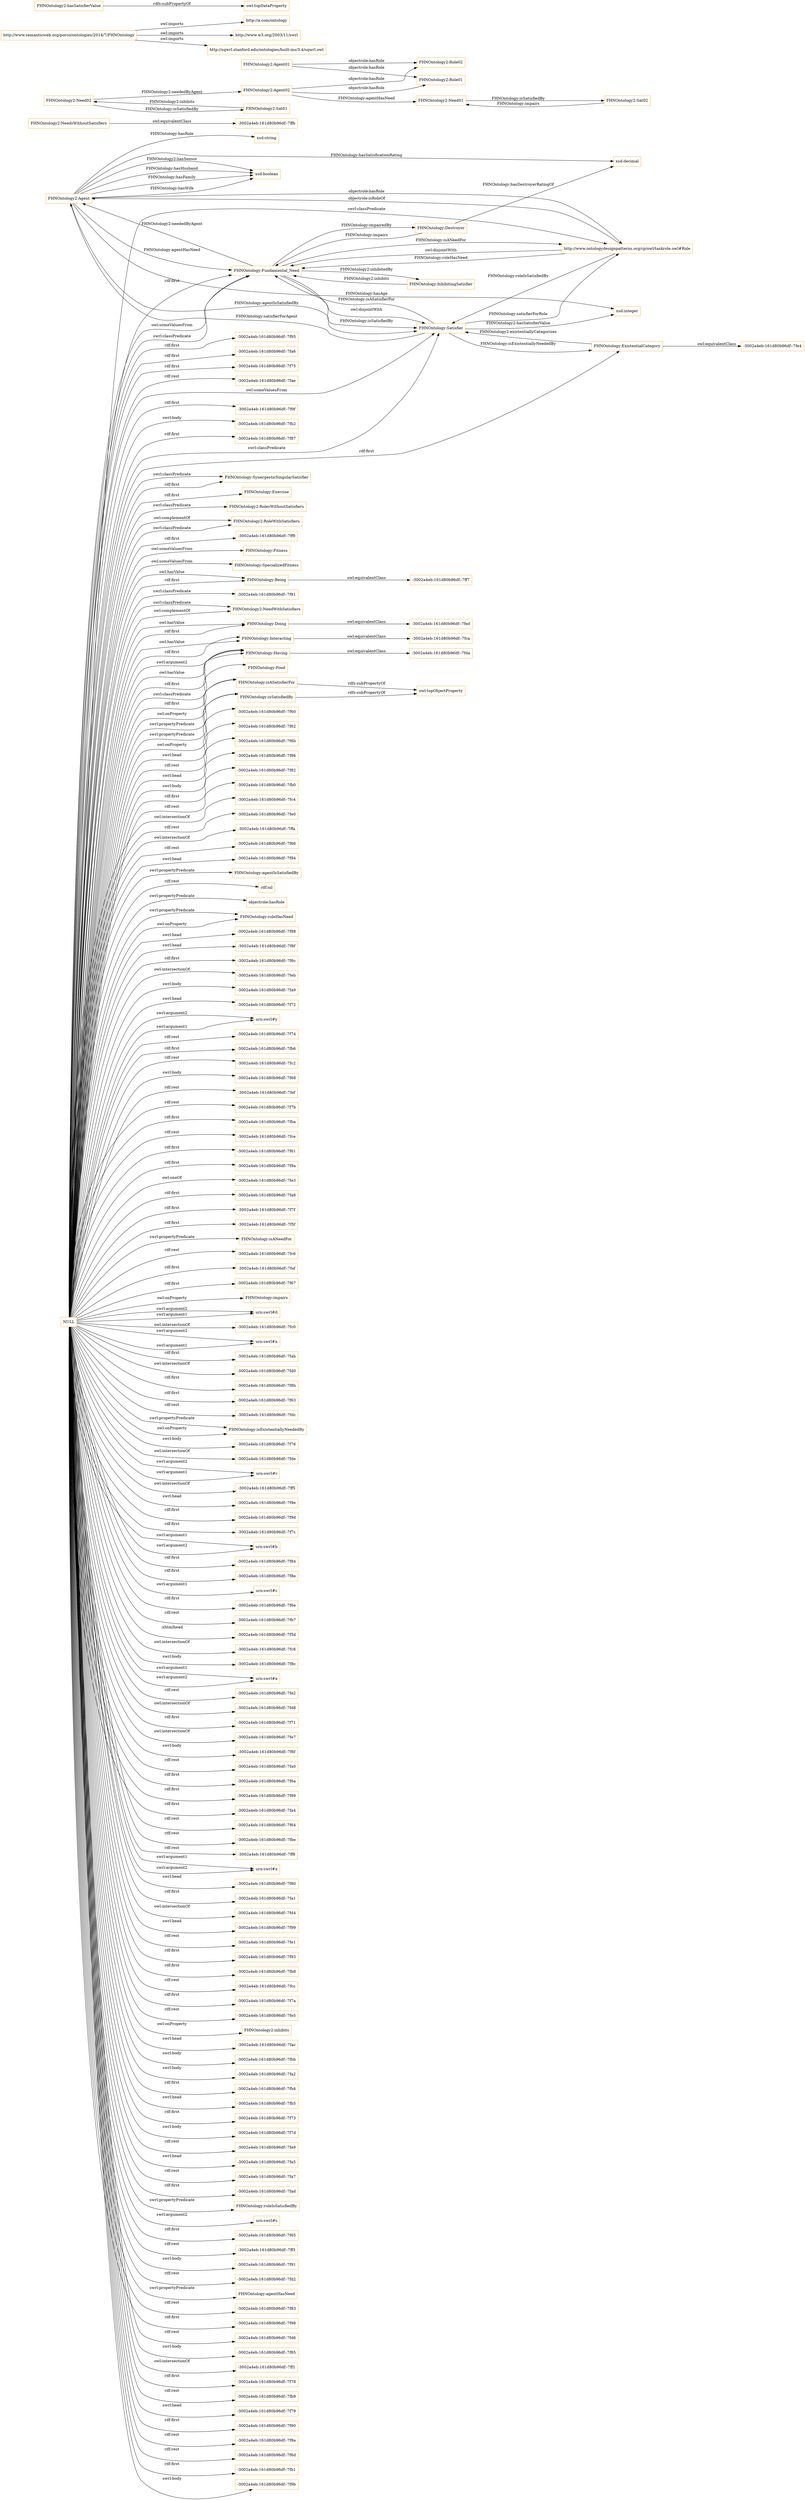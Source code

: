 digraph ar2dtool_diagram { 
rankdir=LR;
size="1501"
node [shape = rectangle, color="orange"]; "FHNOntology2:Agent" "FHNOntology:SynergesticSingularSatisfier" "FHNOntology2:NeedsWithoutSatisfiers" "-3002a4eb:161d80b96df:-7fe4" "FHNOntology:Exercise" "-3002a4eb:161d80b96df:-7ffb" "FHNOntology:Destroyer" "FHNOntology2:RolesWithoutSatisfiers" "FHNOntology2:RoleWithSatisfiers" "-3002a4eb:161d80b96df:-7ff9" "FHNOntology:Fitness" "FHNOntology:Fundamental_Need" "FHNOntology:SpecializedFitness" "-3002a4eb:161d80b96df:-7fed" "FHNOntology:ExistentialCategory" "http://www.ontologydesignpatterns.org/cp/owl/taskrole.owl#Role" "-3002a4eb:161d80b96df:-7ff7" "FHNOntology:InhibitingSatisfier" "FHNOntology:Being" "-3002a4eb:161d80b96df:-7fda" "-3002a4eb:161d80b96df:-7fca" "FHNOntology:Satisfier" "-3002a4eb:161d80b96df:-7f81" "FHNOntology2:NeedWithSatisfiers" "FHNOntology:Doing" "FHNOntology:Interacting" "FHNOntology:Having" "FHNOntology:Food" ; /*classes style*/
	"FHNOntology:Interacting" -> "-3002a4eb:161d80b96df:-7fca" [ label = "owl:equivalentClass" ];
	"FHNOntology:isASatisfierFor" -> "owl:topObjectProperty" [ label = "rdfs:subPropertyOf" ];
	"FHNOntology2:Need01" -> "FHNOntology2:Sat02" [ label = "FHNOntology:isSatisfiedBy" ];
	"FHNOntology:Fundamental_Need" -> "FHNOntology:Satisfier" [ label = "owl:disjointWith" ];
	"FHNOntology:Being" -> "-3002a4eb:161d80b96df:-7ff7" [ label = "owl:equivalentClass" ];
	"FHNOntology:Doing" -> "-3002a4eb:161d80b96df:-7fed" [ label = "owl:equivalentClass" ];
	"http://www.ontologydesignpatterns.org/cp/owl/taskrole.owl#Role" -> "FHNOntology:Fundamental_Need" [ label = "owl:disjointWith" ];
	"http://www.semanticweb.org/porco/ontologies/2014/7/FHNOntology" -> "http://a.com/ontology" [ label = "owl:imports" ];
	"http://www.semanticweb.org/porco/ontologies/2014/7/FHNOntology" -> "http://www.w3.org/2003/11/swrl" [ label = "owl:imports" ];
	"http://www.semanticweb.org/porco/ontologies/2014/7/FHNOntology" -> "http://sqwrl.stanford.edu/ontologies/built-ins/3.4/sqwrl.owl" [ label = "owl:imports" ];
	"FHNOntology2:Agent02" -> "FHNOntology2:Need01" [ label = "FHNOntology:agentHasNeed" ];
	"FHNOntology2:Agent02" -> "FHNOntology2:Role02" [ label = "objectrole:hasRole" ];
	"FHNOntology2:Agent02" -> "FHNOntology2:Role01" [ label = "objectrole:hasRole" ];
	"FHNOntology2:Sat02" -> "FHNOntology2:Need01" [ label = "FHNOntology:impairs" ];
	"FHNOntology2:NeedsWithoutSatisfiers" -> "-3002a4eb:161d80b96df:-7ffb" [ label = "owl:equivalentClass" ];
	"NULL" -> "-3002a4eb:161d80b96df:-7f60" [ label = "swrl:head" ];
	"NULL" -> "-3002a4eb:161d80b96df:-7f62" [ label = "rdf:rest" ];
	"NULL" -> "-3002a4eb:161d80b96df:-7f6b" [ label = "swrl:head" ];
	"NULL" -> "-3002a4eb:161d80b96df:-7f96" [ label = "swrl:body" ];
	"NULL" -> "-3002a4eb:161d80b96df:-7f82" [ label = "rdf:first" ];
	"NULL" -> "-3002a4eb:161d80b96df:-7fb0" [ label = "rdf:rest" ];
	"NULL" -> "-3002a4eb:161d80b96df:-7fc4" [ label = "owl:intersectionOf" ];
	"NULL" -> "-3002a4eb:161d80b96df:-7fe0" [ label = "rdf:rest" ];
	"NULL" -> "-3002a4eb:161d80b96df:-7ffa" [ label = "owl:intersectionOf" ];
	"NULL" -> "-3002a4eb:161d80b96df:-7f66" [ label = "rdf:rest" ];
	"NULL" -> "-3002a4eb:161d80b96df:-7f94" [ label = "swrl:head" ];
	"NULL" -> "FHNOntology:agentIsSatisfiedBy" [ label = "swrl:propertyPredicate" ];
	"NULL" -> "rdf:nil" [ label = "rdf:rest" ];
	"NULL" -> "objectrole:hasRole" [ label = "swrl:propertyPredicate" ];
	"NULL" -> "FHNOntology:roleHasNeed" [ label = "owl:onProperty" ];
	"NULL" -> "-3002a4eb:161d80b96df:-7f88" [ label = "swrl:head" ];
	"NULL" -> "FHNOntology:Interacting" [ label = "rdf:first" ];
	"NULL" -> "-3002a4eb:161d80b96df:-7f8f" [ label = "swrl:head" ];
	"NULL" -> "-3002a4eb:161d80b96df:-7f6c" [ label = "rdf:first" ];
	"NULL" -> "-3002a4eb:161d80b96df:-7feb" [ label = "owl:intersectionOf" ];
	"NULL" -> "-3002a4eb:161d80b96df:-7fa9" [ label = "swrl:body" ];
	"NULL" -> "-3002a4eb:161d80b96df:-7f72" [ label = "swrl:head" ];
	"NULL" -> "urn:swrl#y" [ label = "swrl:argument1" ];
	"NULL" -> "-3002a4eb:161d80b96df:-7f74" [ label = "rdf:rest" ];
	"NULL" -> "-3002a4eb:161d80b96df:-7fb6" [ label = "rdf:first" ];
	"NULL" -> "-3002a4eb:161d80b96df:-7fc2" [ label = "rdf:rest" ];
	"NULL" -> "FHNOntology:Doing" [ label = "rdf:first" ];
	"NULL" -> "FHNOntology:Satisfier" [ label = "swrl:classPredicate" ];
	"NULL" -> "-3002a4eb:161d80b96df:-7f68" [ label = "swrl:body" ];
	"NULL" -> "-3002a4eb:161d80b96df:-7fef" [ label = "rdf:rest" ];
	"NULL" -> "-3002a4eb:161d80b96df:-7f7b" [ label = "rdf:rest" ];
	"NULL" -> "-3002a4eb:161d80b96df:-7fba" [ label = "rdf:first" ];
	"NULL" -> "-3002a4eb:161d80b96df:-7fce" [ label = "rdf:rest" ];
	"NULL" -> "-3002a4eb:161d80b96df:-7f61" [ label = "rdf:first" ];
	"NULL" -> "-3002a4eb:161d80b96df:-7f9a" [ label = "rdf:first" ];
	"NULL" -> "-3002a4eb:161d80b96df:-7fe3" [ label = "owl:oneOf" ];
	"NULL" -> "-3002a4eb:161d80b96df:-7fa8" [ label = "rdf:first" ];
	"NULL" -> "-3002a4eb:161d80b96df:-7f7f" [ label = "rdf:first" ];
	"NULL" -> "-3002a4eb:161d80b96df:-7f5f" [ label = "rdf:first" ];
	"NULL" -> "FHNOntology:isANeedFor" [ label = "swrl:propertyPredicate" ];
	"NULL" -> "-3002a4eb:161d80b96df:-7fc6" [ label = "rdf:rest" ];
	"NULL" -> "-3002a4eb:161d80b96df:-7faf" [ label = "rdf:first" ];
	"NULL" -> "-3002a4eb:161d80b96df:-7f67" [ label = "rdf:first" ];
	"NULL" -> "FHNOntology:impairs" [ label = "owl:onProperty" ];
	"NULL" -> "urn:swrl#d" [ label = "swrl:argument1" ];
	"NULL" -> "-3002a4eb:161d80b96df:-7fc0" [ label = "owl:intersectionOf" ];
	"NULL" -> "FHNOntology:Exercise" [ label = "rdf:first" ];
	"NULL" -> "FHNOntology:Fundamental_Need" [ label = "rdf:first" ];
	"NULL" -> "urn:swrl#n" [ label = "swrl:argument1" ];
	"NULL" -> "-3002a4eb:161d80b96df:-7fab" [ label = "rdf:first" ];
	"NULL" -> "-3002a4eb:161d80b96df:-7fd0" [ label = "owl:intersectionOf" ];
	"NULL" -> "urn:swrl#d" [ label = "swrl:argument2" ];
	"NULL" -> "-3002a4eb:161d80b96df:-7f8b" [ label = "rdf:first" ];
	"NULL" -> "-3002a4eb:161d80b96df:-7f63" [ label = "rdf:first" ];
	"NULL" -> "FHNOntology:Being" [ label = "rdf:first" ];
	"NULL" -> "-3002a4eb:161d80b96df:-7fdc" [ label = "rdf:rest" ];
	"NULL" -> "FHNOntology:isExistentiallyNeededBy" [ label = "owl:onProperty" ];
	"NULL" -> "-3002a4eb:161d80b96df:-7f76" [ label = "swrl:body" ];
	"NULL" -> "-3002a4eb:161d80b96df:-7fde" [ label = "owl:intersectionOf" ];
	"NULL" -> "urn:swrl#r" [ label = "swrl:argument1" ];
	"NULL" -> "-3002a4eb:161d80b96df:-7ff5" [ label = "owl:intersectionOf" ];
	"NULL" -> "-3002a4eb:161d80b96df:-7f9e" [ label = "swrl:head" ];
	"NULL" -> "-3002a4eb:161d80b96df:-7f9d" [ label = "rdf:first" ];
	"NULL" -> "-3002a4eb:161d80b96df:-7f7c" [ label = "rdf:first" ];
	"NULL" -> "urn:swrl#b" [ label = "swrl:argument2" ];
	"NULL" -> "http://www.ontologydesignpatterns.org/cp/owl/taskrole.owl#Role" [ label = "swrl:classPredicate" ];
	"NULL" -> "FHNOntology:Having" [ label = "owl:hasValue" ];
	"NULL" -> "FHNOntology:isSatisfiedBy" [ label = "owl:onProperty" ];
	"NULL" -> "-3002a4eb:161d80b96df:-7f84" [ label = "rdf:first" ];
	"NULL" -> "-3002a4eb:161d80b96df:-7f8e" [ label = "rdf:first" ];
	"NULL" -> "FHNOntology:Being" [ label = "owl:hasValue" ];
	"NULL" -> "FHNOntology:SynergesticSingularSatisfier" [ label = "rdf:first" ];
	"NULL" -> "urn:swrl#c" [ label = "swrl:argument1" ];
	"NULL" -> "-3002a4eb:161d80b96df:-7f6e" [ label = "rdf:first" ];
	"NULL" -> "-3002a4eb:161d80b96df:-7fb7" [ label = "rdf:rest" ];
	"NULL" -> "-3002a4eb:161d80b96df:-7f5d" [ label = ":xhtmlhead" ];
	"NULL" -> "-3002a4eb:161d80b96df:-7ff9" [ label = "rdf:first" ];
	"NULL" -> "-3002a4eb:161d80b96df:-7fc8" [ label = "owl:intersectionOf" ];
	"NULL" -> "-3002a4eb:161d80b96df:-7f8c" [ label = "swrl:body" ];
	"NULL" -> "urn:swrl#a" [ label = "swrl:argument2" ];
	"NULL" -> "-3002a4eb:161d80b96df:-7fe2" [ label = "rdf:rest" ];
	"NULL" -> "-3002a4eb:161d80b96df:-7fd8" [ label = "owl:intersectionOf" ];
	"NULL" -> "-3002a4eb:161d80b96df:-7f71" [ label = "rdf:first" ];
	"NULL" -> "-3002a4eb:161d80b96df:-7fe7" [ label = "owl:intersectionOf" ];
	"NULL" -> "-3002a4eb:161d80b96df:-7f6f" [ label = "swrl:body" ];
	"NULL" -> "-3002a4eb:161d80b96df:-7fa0" [ label = "rdf:rest" ];
	"NULL" -> "-3002a4eb:161d80b96df:-7f6a" [ label = "rdf:first" ];
	"NULL" -> "urn:swrl#n" [ label = "swrl:argument2" ];
	"NULL" -> "-3002a4eb:161d80b96df:-7f89" [ label = "rdf:first" ];
	"NULL" -> "-3002a4eb:161d80b96df:-7fa4" [ label = "rdf:first" ];
	"NULL" -> "FHNOntology:Food" [ label = "rdf:first" ];
	"NULL" -> "urn:swrl#r" [ label = "swrl:argument2" ];
	"NULL" -> "FHNOntology:Having" [ label = "rdf:first" ];
	"NULL" -> "urn:swrl#y" [ label = "swrl:argument2" ];
	"NULL" -> "-3002a4eb:161d80b96df:-7f64" [ label = "rdf:rest" ];
	"NULL" -> "FHNOntology:Fundamental_Need" [ label = "owl:someValuesFrom" ];
	"NULL" -> "FHNOntology2:NeedWithSatisfiers" [ label = "owl:complementOf" ];
	"NULL" -> "FHNOntology:isASatisfierFor" [ label = "swrl:propertyPredicate" ];
	"NULL" -> "FHNOntology:Doing" [ label = "owl:hasValue" ];
	"NULL" -> "-3002a4eb:161d80b96df:-7fbe" [ label = "rdf:rest" ];
	"NULL" -> "-3002a4eb:161d80b96df:-7ff8" [ label = "rdf:rest" ];
	"NULL" -> "urn:swrl#x" [ label = "swrl:argument2" ];
	"NULL" -> "-3002a4eb:161d80b96df:-7f80" [ label = "swrl:head" ];
	"NULL" -> "-3002a4eb:161d80b96df:-7fa1" [ label = "rdf:first" ];
	"NULL" -> "FHNOntology:roleHasNeed" [ label = "swrl:propertyPredicate" ];
	"NULL" -> "-3002a4eb:161d80b96df:-7fd4" [ label = "owl:intersectionOf" ];
	"NULL" -> "FHNOntology:Fitness" [ label = "owl:someValuesFrom" ];
	"NULL" -> "-3002a4eb:161d80b96df:-7f99" [ label = "swrl:head" ];
	"NULL" -> "-3002a4eb:161d80b96df:-7fe1" [ label = "rdf:rest" ];
	"NULL" -> "-3002a4eb:161d80b96df:-7f93" [ label = "rdf:first" ];
	"NULL" -> "-3002a4eb:161d80b96df:-7fb8" [ label = "rdf:first" ];
	"NULL" -> "FHNOntology:SynergesticSingularSatisfier" [ label = "swrl:classPredicate" ];
	"NULL" -> "FHNOntology:isASatisfierFor" [ label = "owl:onProperty" ];
	"NULL" -> "-3002a4eb:161d80b96df:-7fcc" [ label = "rdf:rest" ];
	"NULL" -> "-3002a4eb:161d80b96df:-7f7a" [ label = "rdf:first" ];
	"NULL" -> "-3002a4eb:161d80b96df:-7fe5" [ label = "rdf:rest" ];
	"NULL" -> "FHNOntology2:inhibits" [ label = "owl:onProperty" ];
	"NULL" -> "-3002a4eb:161d80b96df:-7fac" [ label = "swrl:head" ];
	"NULL" -> "-3002a4eb:161d80b96df:-7fbb" [ label = "swrl:body" ];
	"NULL" -> "-3002a4eb:161d80b96df:-7fa2" [ label = "swrl:body" ];
	"NULL" -> "-3002a4eb:161d80b96df:-7fb4" [ label = "rdf:first" ];
	"NULL" -> "-3002a4eb:161d80b96df:-7fb5" [ label = "swrl:head" ];
	"NULL" -> "FHNOntology2:RoleWithSatisfiers" [ label = "swrl:classPredicate" ];
	"NULL" -> "-3002a4eb:161d80b96df:-7f73" [ label = "rdf:first" ];
	"NULL" -> "-3002a4eb:161d80b96df:-7f7d" [ label = "swrl:body" ];
	"NULL" -> "FHNOntology:Having" [ label = "swrl:classPredicate" ];
	"NULL" -> "-3002a4eb:161d80b96df:-7fe9" [ label = "rdf:rest" ];
	"NULL" -> "urn:swrl#x" [ label = "swrl:argument1" ];
	"NULL" -> "-3002a4eb:161d80b96df:-7fa5" [ label = "swrl:head" ];
	"NULL" -> "-3002a4eb:161d80b96df:-7fa7" [ label = "rdf:rest" ];
	"NULL" -> "-3002a4eb:161d80b96df:-7fad" [ label = "rdf:first" ];
	"NULL" -> "FHNOntology:isExistentiallyNeededBy" [ label = "swrl:propertyPredicate" ];
	"NULL" -> "FHNOntology:Interacting" [ label = "owl:hasValue" ];
	"NULL" -> "FHNOntology:roleIsSatisfiedBy" [ label = "swrl:propertyPredicate" ];
	"NULL" -> "urn:swrl#s" [ label = "swrl:argument2" ];
	"NULL" -> "-3002a4eb:161d80b96df:-7f65" [ label = "rdf:first" ];
	"NULL" -> "-3002a4eb:161d80b96df:-7ff3" [ label = "rdf:rest" ];
	"NULL" -> "-3002a4eb:161d80b96df:-7f91" [ label = "swrl:body" ];
	"NULL" -> "-3002a4eb:161d80b96df:-7fd2" [ label = "rdf:rest" ];
	"NULL" -> "FHNOntology:Satisfier" [ label = "owl:someValuesFrom" ];
	"NULL" -> "FHNOntology:ExistentialCategory" [ label = "rdf:first" ];
	"NULL" -> "FHNOntology:agentHasNeed" [ label = "swrl:propertyPredicate" ];
	"NULL" -> "-3002a4eb:161d80b96df:-7f83" [ label = "rdf:rest" ];
	"NULL" -> "-3002a4eb:161d80b96df:-7f98" [ label = "rdf:first" ];
	"NULL" -> "FHNOntology:isSatisfiedBy" [ label = "swrl:propertyPredicate" ];
	"NULL" -> "-3002a4eb:161d80b96df:-7fd6" [ label = "rdf:rest" ];
	"NULL" -> "-3002a4eb:161d80b96df:-7f85" [ label = "swrl:body" ];
	"NULL" -> "-3002a4eb:161d80b96df:-7ff1" [ label = "owl:intersectionOf" ];
	"NULL" -> "urn:swrl#a" [ label = "swrl:argument1" ];
	"NULL" -> "-3002a4eb:161d80b96df:-7f81" [ label = "swrl:classPredicate" ];
	"NULL" -> "-3002a4eb:161d80b96df:-7f78" [ label = "rdf:first" ];
	"NULL" -> "FHNOntology:SpecializedFitness" [ label = "owl:someValuesFrom" ];
	"NULL" -> "FHNOntology:Having" [ label = "swrl:argument2" ];
	"NULL" -> "FHNOntology2:RoleWithSatisfiers" [ label = "owl:complementOf" ];
	"NULL" -> "-3002a4eb:161d80b96df:-7fb9" [ label = "rdf:rest" ];
	"NULL" -> "-3002a4eb:161d80b96df:-7f79" [ label = "swrl:head" ];
	"NULL" -> "FHNOntology:Fundamental_Need" [ label = "swrl:classPredicate" ];
	"NULL" -> "-3002a4eb:161d80b96df:-7f90" [ label = "rdf:first" ];
	"NULL" -> "-3002a4eb:161d80b96df:-7f8a" [ label = "rdf:rest" ];
	"NULL" -> "-3002a4eb:161d80b96df:-7f6d" [ label = "rdf:rest" ];
	"NULL" -> "-3002a4eb:161d80b96df:-7fb1" [ label = "rdf:first" ];
	"NULL" -> "-3002a4eb:161d80b96df:-7f9b" [ label = "swrl:body" ];
	"NULL" -> "-3002a4eb:161d80b96df:-7f95" [ label = "rdf:first" ];
	"NULL" -> "urn:swrl#b" [ label = "swrl:argument1" ];
	"NULL" -> "-3002a4eb:161d80b96df:-7fa6" [ label = "rdf:first" ];
	"NULL" -> "-3002a4eb:161d80b96df:-7f75" [ label = "rdf:first" ];
	"NULL" -> "-3002a4eb:161d80b96df:-7fae" [ label = "rdf:rest" ];
	"NULL" -> "-3002a4eb:161d80b96df:-7f9f" [ label = "rdf:first" ];
	"NULL" -> "-3002a4eb:161d80b96df:-7fb2" [ label = "swrl:body" ];
	"NULL" -> "FHNOntology2:NeedWithSatisfiers" [ label = "swrl:classPredicate" ];
	"NULL" -> "FHNOntology2:RolesWithoutSatisfiers" [ label = "swrl:classPredicate" ];
	"NULL" -> "-3002a4eb:161d80b96df:-7f87" [ label = "rdf:first" ];
	"FHNOntology2:Agent01" -> "FHNOntology2:Role02" [ label = "objectrole:hasRole" ];
	"FHNOntology2:Agent01" -> "FHNOntology2:Role01" [ label = "objectrole:hasRole" ];
	"FHNOntology:ExistentialCategory" -> "-3002a4eb:161d80b96df:-7fe4" [ label = "owl:equivalentClass" ];
	"FHNOntology2:Sat01" -> "FHNOntology2:Need02" [ label = "FHNOntology2:inhibits" ];
	"FHNOntology2:hasSatisfierValue" -> "owl:topDataProperty" [ label = "rdfs:subPropertyOf" ];
	"FHNOntology:Having" -> "-3002a4eb:161d80b96df:-7fda" [ label = "owl:equivalentClass" ];
	"FHNOntology:isSatisfiedBy" -> "owl:topObjectProperty" [ label = "rdfs:subPropertyOf" ];
	"FHNOntology2:Need02" -> "FHNOntology2:Sat01" [ label = "FHNOntology:isSatisfiedBy" ];
	"FHNOntology2:Need02" -> "FHNOntology2:Agent02" [ label = "FHNOntology2:neededByAgent" ];
	"FHNOntology:Fundamental_Need" -> "FHNOntology:Satisfier" [ label = "FHNOntology:isSatisfiedBy" ];
	"FHNOntology2:Agent" -> "xsd:boolean" [ label = "FHNOntology:hasFamily" ];
	"FHNOntology2:Agent" -> "xsd:integer" [ label = "FHNOntology:hasAge" ];
	"FHNOntology:Satisfier" -> "FHNOntology:ExistentialCategory" [ label = "FHNOntology:isExistentiallyNeededBy" ];
	"FHNOntology2:Agent" -> "FHNOntology:Fundamental_Need" [ label = "FHNOntology:agentHasNeed" ];
	"FHNOntology:Fundamental_Need" -> "FHNOntology2:Agent" [ label = "FHNOntology2:neededByAgent" ];
	"FHNOntology:Satisfier" -> "FHNOntology2:Agent" [ label = "FHNOntology:satisfierForAgent" ];
	"FHNOntology2:Agent" -> "FHNOntology:Satisfier" [ label = "FHNOntology:agentIsSatisfiedBy" ];
	"FHNOntology:Satisfier" -> "xsd:integer" [ label = "FHNOntology2:hasSatisfierValue" ];
	"FHNOntology2:Agent" -> "http://www.ontologydesignpatterns.org/cp/owl/taskrole.owl#Role" [ label = "objectrole:hasRole" ];
	"FHNOntology:Destroyer" -> "xsd:decimal" [ label = "FHNOntology:hasDestroyerRatingOf" ];
	"FHNOntology:InhibitingSatisfier" -> "FHNOntology:Fundamental_Need" [ label = "FHNOntology2:inhibits" ];
	"FHNOntology2:Agent" -> "xsd:decimal" [ label = "FHNOntology:hasSatisficationRating" ];
	"FHNOntology2:Agent" -> "xsd:boolean" [ label = "FHNOntology:hasWife" ];
	"FHNOntology2:Agent" -> "xsd:boolean" [ label = "FHNOntology2:hasSensor" ];
	"FHNOntology:Fundamental_Need" -> "FHNOntology:Destroyer" [ label = "FHNOntology:impairedBy" ];
	"http://www.ontologydesignpatterns.org/cp/owl/taskrole.owl#Role" -> "FHNOntology:Satisfier" [ label = "FHNOntology:roleIsSatisfiedBy" ];
	"FHNOntology:Satisfier" -> "FHNOntology:Fundamental_Need" [ label = "FHNOntology:isASatisfierFor" ];
	"http://www.ontologydesignpatterns.org/cp/owl/taskrole.owl#Role" -> "FHNOntology:Fundamental_Need" [ label = "FHNOntology:roleHasNeed" ];
	"FHNOntology:Satisfier" -> "http://www.ontologydesignpatterns.org/cp/owl/taskrole.owl#Role" [ label = "FHNOntology:satisfierForRole" ];
	"FHNOntology:Fundamental_Need" -> "http://www.ontologydesignpatterns.org/cp/owl/taskrole.owl#Role" [ label = "FHNOntology:isANeedFor" ];
	"FHNOntology:ExistentialCategory" -> "FHNOntology:Satisfier" [ label = "FHNOntology2:existentiallyCategorizes" ];
	"FHNOntology2:Agent" -> "xsd:boolean" [ label = "FHNOntology:hasHusband" ];
	"FHNOntology2:Agent" -> "xsd:string" [ label = "FHNOntology:hasRole" ];
	"FHNOntology:Fundamental_Need" -> "FHNOntology:InhibitingSatisfier" [ label = "FHNOntology2:inhibitedBy" ];
	"FHNOntology:Destroyer" -> "FHNOntology:Fundamental_Need" [ label = "FHNOntology:impairs" ];
	"http://www.ontologydesignpatterns.org/cp/owl/taskrole.owl#Role" -> "FHNOntology2:Agent" [ label = "objectrole:isRoleOf" ];

}
